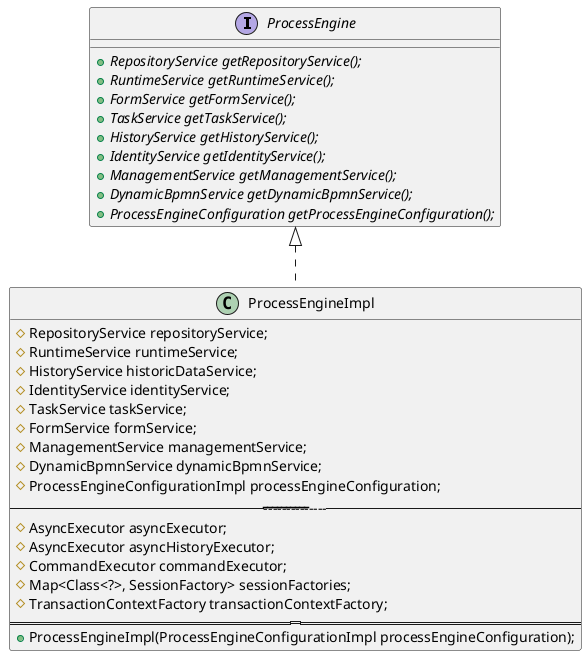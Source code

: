 @startuml

interface ProcessEngine
class ProcessEngineImpl

ProcessEngineImpl .up.|> ProcessEngine

interface ProcessEngine {
     +{abstract} RepositoryService getRepositoryService();
     +{abstract} RuntimeService getRuntimeService();
     +{abstract} FormService getFormService();
     +{abstract} TaskService getTaskService();
     +{abstract} HistoryService getHistoryService();
     +{abstract} IdentityService getIdentityService();
     +{abstract} ManagementService getManagementService();
     +{abstract} DynamicBpmnService getDynamicBpmnService();
     +{abstract} ProcessEngineConfiguration getProcessEngineConfiguration();
}

class ProcessEngineImpl {
    #RepositoryService repositoryService;
    #RuntimeService runtimeService;
    #HistoryService historicDataService;
    #IdentityService identityService;
    #TaskService taskService;
    #FormService formService;
    #ManagementService managementService;
    #DynamicBpmnService dynamicBpmnService;
    #ProcessEngineConfigurationImpl processEngineConfiguration;
    ----------------------------------------------------------
    #AsyncExecutor asyncExecutor;
    #AsyncExecutor asyncHistoryExecutor;
    #CommandExecutor commandExecutor;
    #Map<Class<?>, SessionFactory> sessionFactories;
    #TransactionContextFactory transactionContextFactory;
    ========================================================
    +ProcessEngineImpl(ProcessEngineConfigurationImpl processEngineConfiguration);
}
@enduml